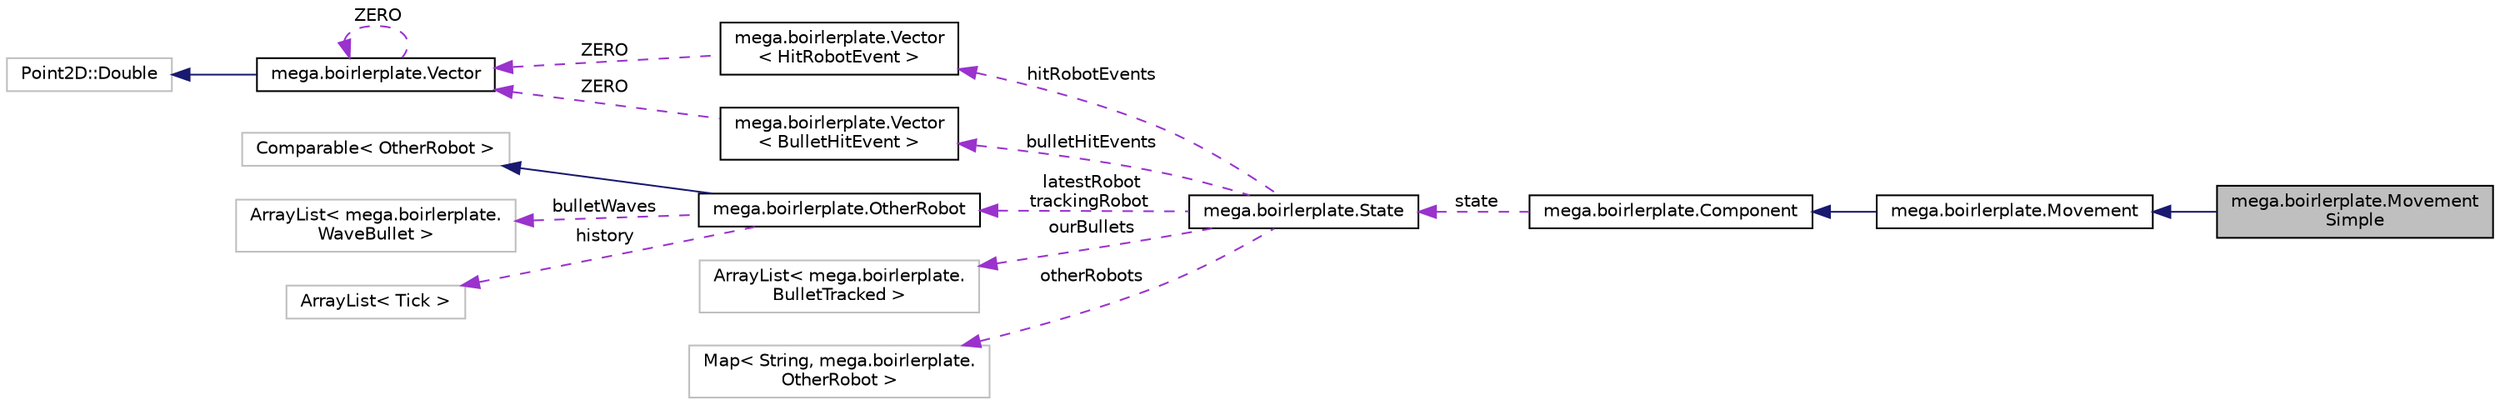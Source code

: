 digraph "mega.boirlerplate.MovementSimple"
{
  edge [fontname="Helvetica",fontsize="10",labelfontname="Helvetica",labelfontsize="10"];
  node [fontname="Helvetica",fontsize="10",shape=record];
  rankdir="LR";
  Node3 [label="mega.boirlerplate.Movement\lSimple",height=0.2,width=0.4,color="black", fillcolor="grey75", style="filled", fontcolor="black"];
  Node4 -> Node3 [dir="back",color="midnightblue",fontsize="10",style="solid"];
  Node4 [label="mega.boirlerplate.Movement",height=0.2,width=0.4,color="black", fillcolor="white", style="filled",URL="$classmega_1_1boirlerplate_1_1_movement.html"];
  Node5 -> Node4 [dir="back",color="midnightblue",fontsize="10",style="solid"];
  Node5 [label="mega.boirlerplate.Component",height=0.2,width=0.4,color="black", fillcolor="white", style="filled",URL="$classmega_1_1boirlerplate_1_1_component.html"];
  Node6 -> Node5 [dir="back",color="darkorchid3",fontsize="10",style="dashed",label=" state" ];
  Node6 [label="mega.boirlerplate.State",height=0.2,width=0.4,color="black", fillcolor="white", style="filled",URL="$classmega_1_1boirlerplate_1_1_state.html"];
  Node7 -> Node6 [dir="back",color="darkorchid3",fontsize="10",style="dashed",label=" hitRobotEvents" ];
  Node7 [label="mega.boirlerplate.Vector\l\< HitRobotEvent \>",height=0.2,width=0.4,color="black", fillcolor="white", style="filled",URL="$classmega_1_1boirlerplate_1_1_vector.html"];
  Node8 -> Node7 [dir="back",color="darkorchid3",fontsize="10",style="dashed",label=" ZERO" ];
  Node8 [label="mega.boirlerplate.Vector",height=0.2,width=0.4,color="black", fillcolor="white", style="filled",URL="$classmega_1_1boirlerplate_1_1_vector.html"];
  Node9 -> Node8 [dir="back",color="midnightblue",fontsize="10",style="solid"];
  Node9 [label="Point2D::Double",height=0.2,width=0.4,color="grey75", fillcolor="white", style="filled"];
  Node8 -> Node8 [dir="back",color="darkorchid3",fontsize="10",style="dashed",label=" ZERO" ];
  Node10 -> Node6 [dir="back",color="darkorchid3",fontsize="10",style="dashed",label=" latestRobot\ntrackingRobot" ];
  Node10 [label="mega.boirlerplate.OtherRobot",height=0.2,width=0.4,color="black", fillcolor="white", style="filled",URL="$classmega_1_1boirlerplate_1_1_other_robot.html"];
  Node11 -> Node10 [dir="back",color="midnightblue",fontsize="10",style="solid"];
  Node11 [label="Comparable\< OtherRobot \>",height=0.2,width=0.4,color="grey75", fillcolor="white", style="filled"];
  Node12 -> Node10 [dir="back",color="darkorchid3",fontsize="10",style="dashed",label=" bulletWaves" ];
  Node12 [label="ArrayList\< mega.boirlerplate.\lWaveBullet \>",height=0.2,width=0.4,color="grey75", fillcolor="white", style="filled"];
  Node13 -> Node10 [dir="back",color="darkorchid3",fontsize="10",style="dashed",label=" history" ];
  Node13 [label="ArrayList\< Tick \>",height=0.2,width=0.4,color="grey75", fillcolor="white", style="filled"];
  Node14 -> Node6 [dir="back",color="darkorchid3",fontsize="10",style="dashed",label=" ourBullets" ];
  Node14 [label="ArrayList\< mega.boirlerplate.\lBulletTracked \>",height=0.2,width=0.4,color="grey75", fillcolor="white", style="filled"];
  Node15 -> Node6 [dir="back",color="darkorchid3",fontsize="10",style="dashed",label=" otherRobots" ];
  Node15 [label="Map\< String, mega.boirlerplate.\lOtherRobot \>",height=0.2,width=0.4,color="grey75", fillcolor="white", style="filled"];
  Node16 -> Node6 [dir="back",color="darkorchid3",fontsize="10",style="dashed",label=" bulletHitEvents" ];
  Node16 [label="mega.boirlerplate.Vector\l\< BulletHitEvent \>",height=0.2,width=0.4,color="black", fillcolor="white", style="filled",URL="$classmega_1_1boirlerplate_1_1_vector.html"];
  Node8 -> Node16 [dir="back",color="darkorchid3",fontsize="10",style="dashed",label=" ZERO" ];
}
